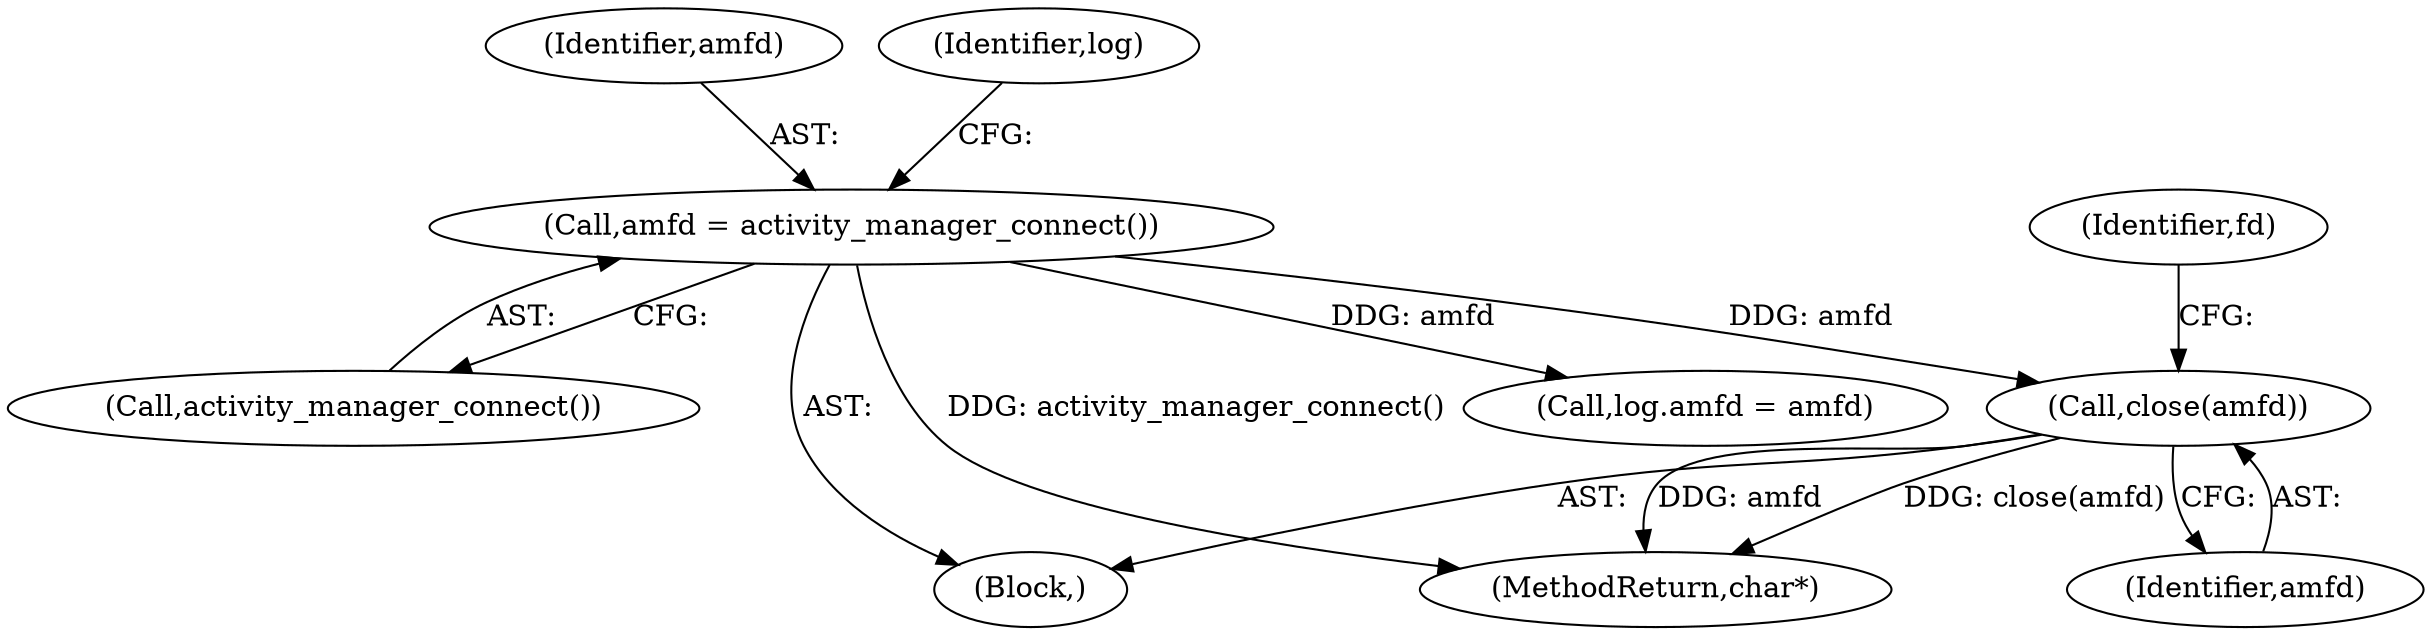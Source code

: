 digraph "0_Android_81df1cc77722000f8d0025c1ab00ced123aa573c@API" {
"1000232" [label="(Call,close(amfd))"];
"1000208" [label="(Call,amfd = activity_manager_connect())"];
"1000211" [label="(Call,log.amfd = amfd)"];
"1000209" [label="(Identifier,amfd)"];
"1000210" [label="(Call,activity_manager_connect())"];
"1000109" [label="(Block,)"];
"1000213" [label="(Identifier,log)"];
"1000233" [label="(Identifier,amfd)"];
"1000208" [label="(Call,amfd = activity_manager_connect())"];
"1000232" [label="(Call,close(amfd))"];
"1000238" [label="(MethodReturn,char*)"];
"1000235" [label="(Identifier,fd)"];
"1000232" -> "1000109"  [label="AST: "];
"1000232" -> "1000233"  [label="CFG: "];
"1000233" -> "1000232"  [label="AST: "];
"1000235" -> "1000232"  [label="CFG: "];
"1000232" -> "1000238"  [label="DDG: amfd"];
"1000232" -> "1000238"  [label="DDG: close(amfd)"];
"1000208" -> "1000232"  [label="DDG: amfd"];
"1000208" -> "1000109"  [label="AST: "];
"1000208" -> "1000210"  [label="CFG: "];
"1000209" -> "1000208"  [label="AST: "];
"1000210" -> "1000208"  [label="AST: "];
"1000213" -> "1000208"  [label="CFG: "];
"1000208" -> "1000238"  [label="DDG: activity_manager_connect()"];
"1000208" -> "1000211"  [label="DDG: amfd"];
}
